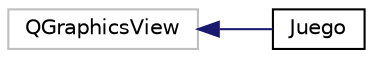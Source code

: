 digraph "Graphical Class Hierarchy"
{
  edge [fontname="Helvetica",fontsize="10",labelfontname="Helvetica",labelfontsize="10"];
  node [fontname="Helvetica",fontsize="10",shape=record];
  rankdir="LR";
  Node12 [label="QGraphicsView",height=0.2,width=0.4,color="grey75", fillcolor="white", style="filled"];
  Node12 -> Node0 [dir="back",color="midnightblue",fontsize="10",style="solid",fontname="Helvetica"];
  Node0 [label="Juego",height=0.2,width=0.4,color="black", fillcolor="white", style="filled",URL="$class_juego.html",tooltip="The Juego class Constrola el funcionamiento principal del juego. "];
}
